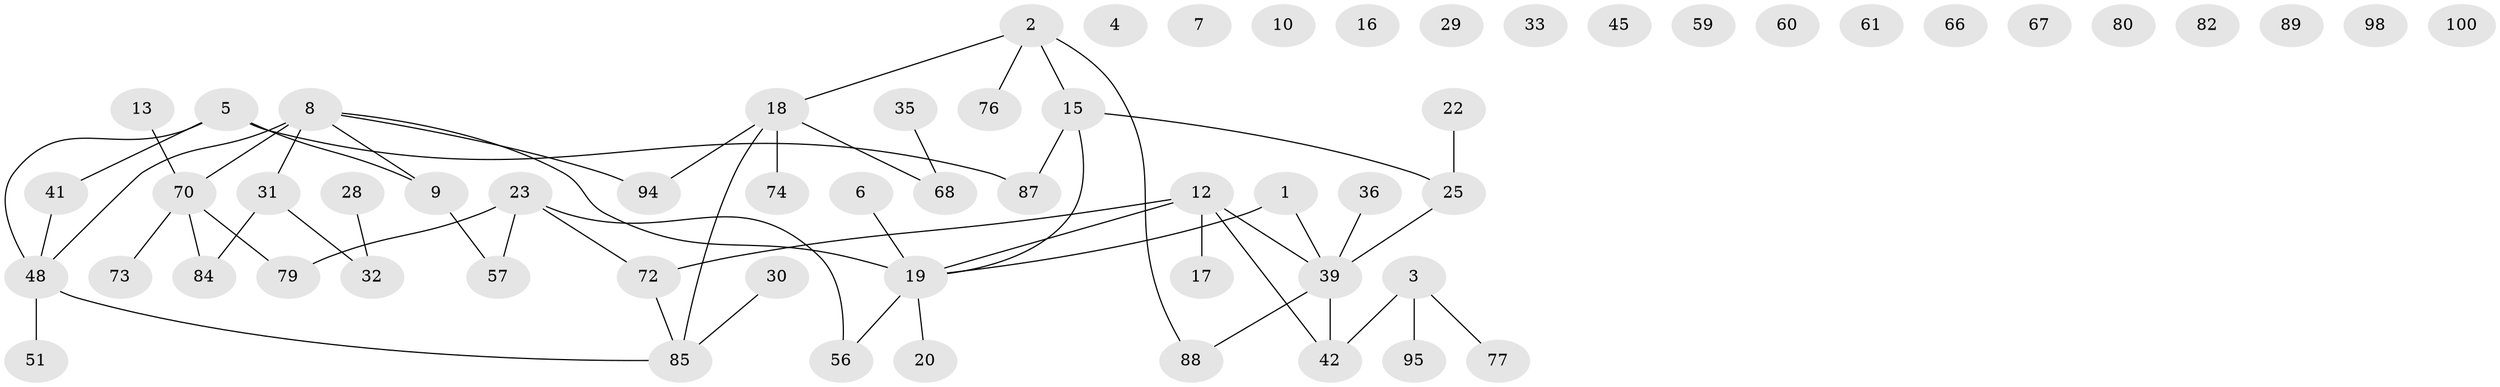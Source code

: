 // original degree distribution, {2: 0.3360655737704918, 3: 0.19672131147540983, 1: 0.21311475409836064, 0: 0.13114754098360656, 4: 0.09836065573770492, 5: 0.01639344262295082, 6: 0.00819672131147541}
// Generated by graph-tools (version 1.1) at 2025/12/03/09/25 04:12:58]
// undirected, 61 vertices, 57 edges
graph export_dot {
graph [start="1"]
  node [color=gray90,style=filled];
  1 [super="+34"];
  2 [super="+14+81+49"];
  3 [super="+44+52"];
  4 [super="+50"];
  5 [super="+11"];
  6;
  7;
  8 [super="+53+38"];
  9 [super="+21"];
  10;
  12 [super="+92+103"];
  13;
  15 [super="+114+122"];
  16;
  17 [super="+97"];
  18 [super="+37+40+46"];
  19 [super="+121+99+58"];
  20;
  22 [super="+63+24"];
  23 [super="+107+83+26"];
  25;
  28;
  29;
  30;
  31 [super="+90"];
  32 [super="+43+111"];
  33;
  35 [super="+93"];
  36;
  39 [super="+71"];
  41 [super="+91"];
  42 [super="+54+104"];
  45;
  48 [super="+64+106+69"];
  51 [super="+65"];
  56 [super="+117"];
  57 [super="+62"];
  59;
  60;
  61;
  66;
  67;
  68 [super="+78"];
  70 [super="+96"];
  72;
  73;
  74;
  76;
  77;
  79;
  80;
  82;
  84;
  85 [super="+86"];
  87;
  88;
  89;
  94;
  95 [super="+109"];
  98;
  100;
  1 -- 19;
  1 -- 39 [weight=2];
  2 -- 18;
  2 -- 76;
  2 -- 15;
  2 -- 88;
  3 -- 95;
  3 -- 42;
  3 -- 77;
  5 -- 9;
  5 -- 48;
  5 -- 87;
  5 -- 41;
  6 -- 19 [weight=2];
  8 -- 19;
  8 -- 94;
  8 -- 70 [weight=2];
  8 -- 48;
  8 -- 9;
  8 -- 31;
  9 -- 57;
  12 -- 72;
  12 -- 17;
  12 -- 42;
  12 -- 19;
  12 -- 39;
  13 -- 70;
  15 -- 25;
  15 -- 87;
  15 -- 19;
  18 -- 68;
  18 -- 74;
  18 -- 94;
  18 -- 85;
  19 -- 20;
  19 -- 56;
  22 -- 25;
  23 -- 72;
  23 -- 57;
  23 -- 56;
  23 -- 79;
  25 -- 39;
  28 -- 32;
  30 -- 85;
  31 -- 32;
  31 -- 84;
  35 -- 68;
  36 -- 39;
  39 -- 88;
  39 -- 42;
  41 -- 48;
  48 -- 51;
  48 -- 85;
  70 -- 84 [weight=2];
  70 -- 73;
  70 -- 79;
  72 -- 85;
}
